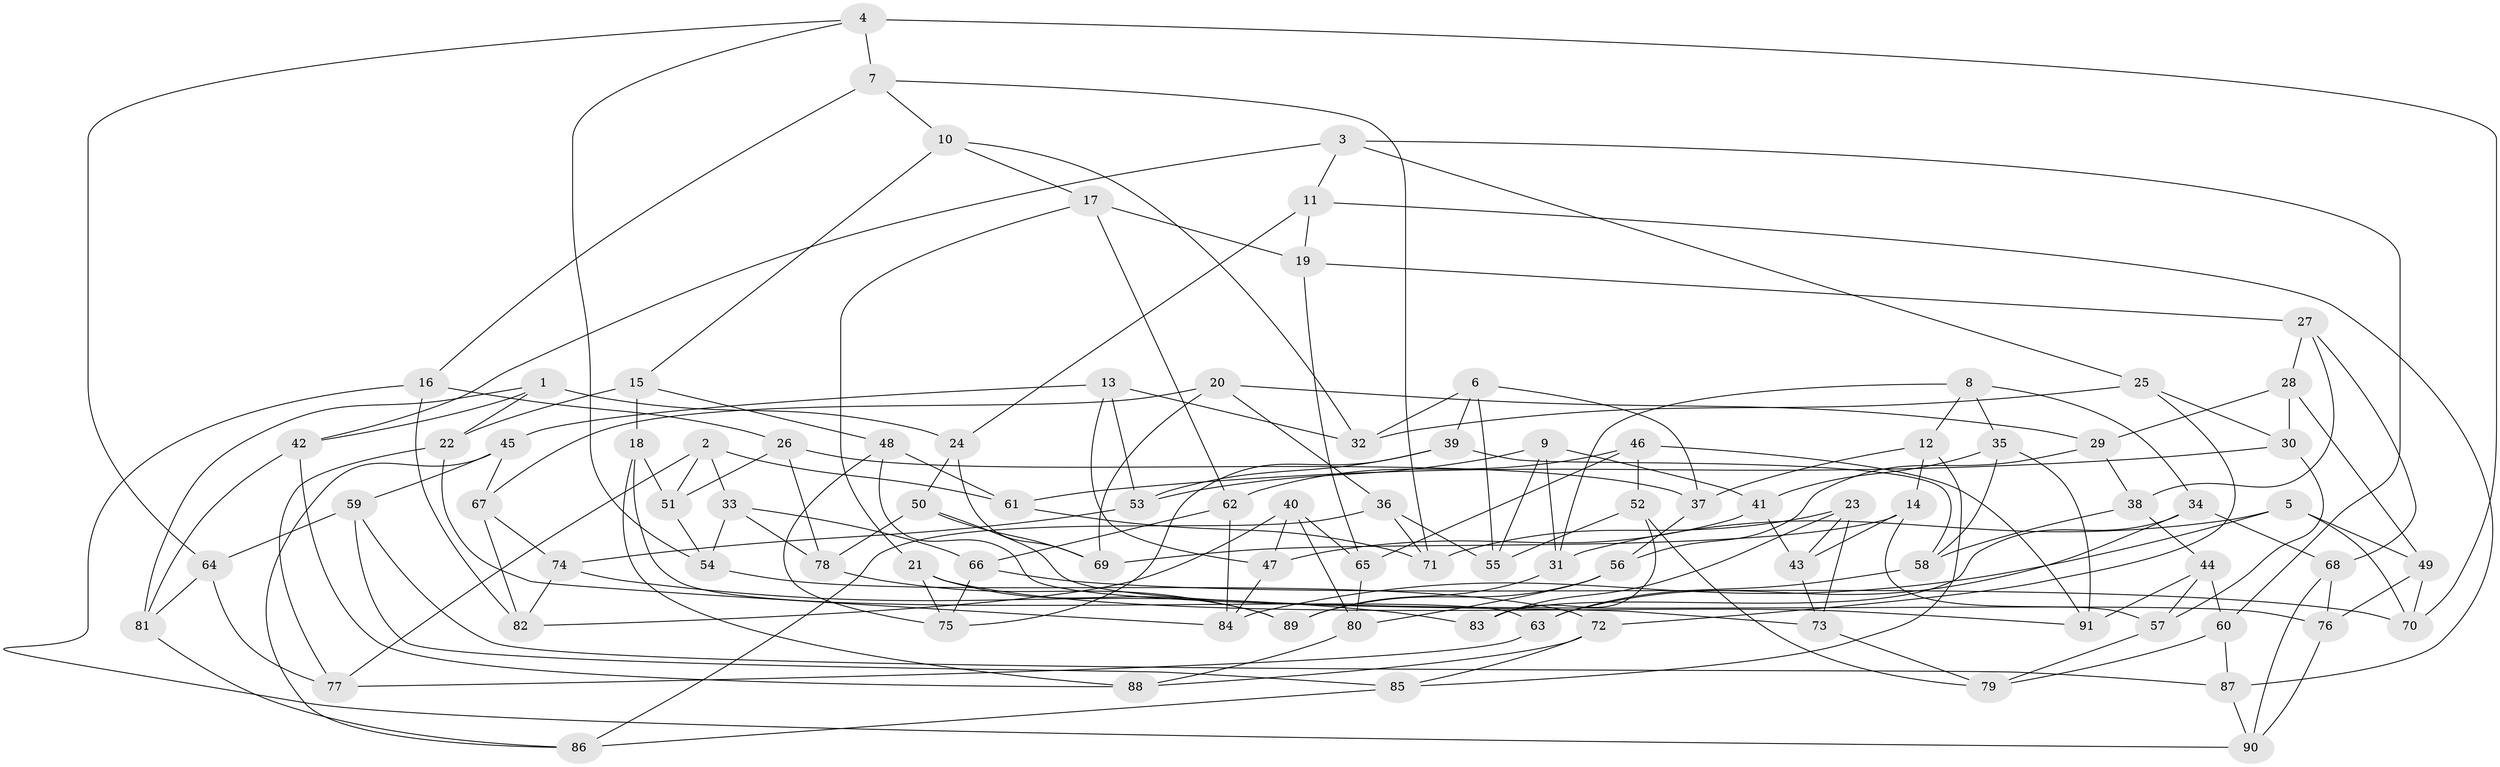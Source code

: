 // Generated by graph-tools (version 1.1) at 2025/50/03/09/25 03:50:49]
// undirected, 91 vertices, 182 edges
graph export_dot {
graph [start="1"]
  node [color=gray90,style=filled];
  1;
  2;
  3;
  4;
  5;
  6;
  7;
  8;
  9;
  10;
  11;
  12;
  13;
  14;
  15;
  16;
  17;
  18;
  19;
  20;
  21;
  22;
  23;
  24;
  25;
  26;
  27;
  28;
  29;
  30;
  31;
  32;
  33;
  34;
  35;
  36;
  37;
  38;
  39;
  40;
  41;
  42;
  43;
  44;
  45;
  46;
  47;
  48;
  49;
  50;
  51;
  52;
  53;
  54;
  55;
  56;
  57;
  58;
  59;
  60;
  61;
  62;
  63;
  64;
  65;
  66;
  67;
  68;
  69;
  70;
  71;
  72;
  73;
  74;
  75;
  76;
  77;
  78;
  79;
  80;
  81;
  82;
  83;
  84;
  85;
  86;
  87;
  88;
  89;
  90;
  91;
  1 -- 22;
  1 -- 81;
  1 -- 24;
  1 -- 42;
  2 -- 61;
  2 -- 33;
  2 -- 51;
  2 -- 77;
  3 -- 11;
  3 -- 42;
  3 -- 60;
  3 -- 25;
  4 -- 54;
  4 -- 70;
  4 -- 64;
  4 -- 7;
  5 -- 84;
  5 -- 49;
  5 -- 70;
  5 -- 31;
  6 -- 55;
  6 -- 32;
  6 -- 39;
  6 -- 37;
  7 -- 71;
  7 -- 16;
  7 -- 10;
  8 -- 12;
  8 -- 35;
  8 -- 31;
  8 -- 34;
  9 -- 31;
  9 -- 53;
  9 -- 41;
  9 -- 55;
  10 -- 17;
  10 -- 15;
  10 -- 32;
  11 -- 19;
  11 -- 87;
  11 -- 24;
  12 -- 85;
  12 -- 14;
  12 -- 37;
  13 -- 47;
  13 -- 53;
  13 -- 45;
  13 -- 32;
  14 -- 43;
  14 -- 69;
  14 -- 57;
  15 -- 48;
  15 -- 18;
  15 -- 22;
  16 -- 82;
  16 -- 26;
  16 -- 90;
  17 -- 21;
  17 -- 62;
  17 -- 19;
  18 -- 88;
  18 -- 51;
  18 -- 63;
  19 -- 27;
  19 -- 65;
  20 -- 67;
  20 -- 36;
  20 -- 69;
  20 -- 29;
  21 -- 89;
  21 -- 91;
  21 -- 75;
  22 -- 84;
  22 -- 77;
  23 -- 73;
  23 -- 71;
  23 -- 83;
  23 -- 43;
  24 -- 69;
  24 -- 50;
  25 -- 32;
  25 -- 72;
  25 -- 30;
  26 -- 51;
  26 -- 37;
  26 -- 78;
  27 -- 28;
  27 -- 68;
  27 -- 38;
  28 -- 30;
  28 -- 49;
  28 -- 29;
  29 -- 38;
  29 -- 56;
  30 -- 61;
  30 -- 57;
  31 -- 89;
  33 -- 54;
  33 -- 66;
  33 -- 78;
  34 -- 68;
  34 -- 83;
  34 -- 63;
  35 -- 41;
  35 -- 91;
  35 -- 58;
  36 -- 55;
  36 -- 86;
  36 -- 71;
  37 -- 56;
  38 -- 58;
  38 -- 44;
  39 -- 53;
  39 -- 58;
  39 -- 75;
  40 -- 65;
  40 -- 80;
  40 -- 47;
  40 -- 82;
  41 -- 43;
  41 -- 47;
  42 -- 88;
  42 -- 81;
  43 -- 73;
  44 -- 57;
  44 -- 60;
  44 -- 91;
  45 -- 59;
  45 -- 86;
  45 -- 67;
  46 -- 65;
  46 -- 52;
  46 -- 91;
  46 -- 62;
  47 -- 84;
  48 -- 75;
  48 -- 73;
  48 -- 61;
  49 -- 70;
  49 -- 76;
  50 -- 69;
  50 -- 78;
  50 -- 76;
  51 -- 54;
  52 -- 83;
  52 -- 79;
  52 -- 55;
  53 -- 74;
  54 -- 72;
  56 -- 80;
  56 -- 89;
  57 -- 79;
  58 -- 63;
  59 -- 87;
  59 -- 64;
  59 -- 85;
  60 -- 87;
  60 -- 79;
  61 -- 71;
  62 -- 66;
  62 -- 84;
  63 -- 77;
  64 -- 81;
  64 -- 77;
  65 -- 80;
  66 -- 75;
  66 -- 70;
  67 -- 74;
  67 -- 82;
  68 -- 76;
  68 -- 90;
  72 -- 85;
  72 -- 88;
  73 -- 79;
  74 -- 83;
  74 -- 82;
  76 -- 90;
  78 -- 89;
  80 -- 88;
  81 -- 86;
  85 -- 86;
  87 -- 90;
}
